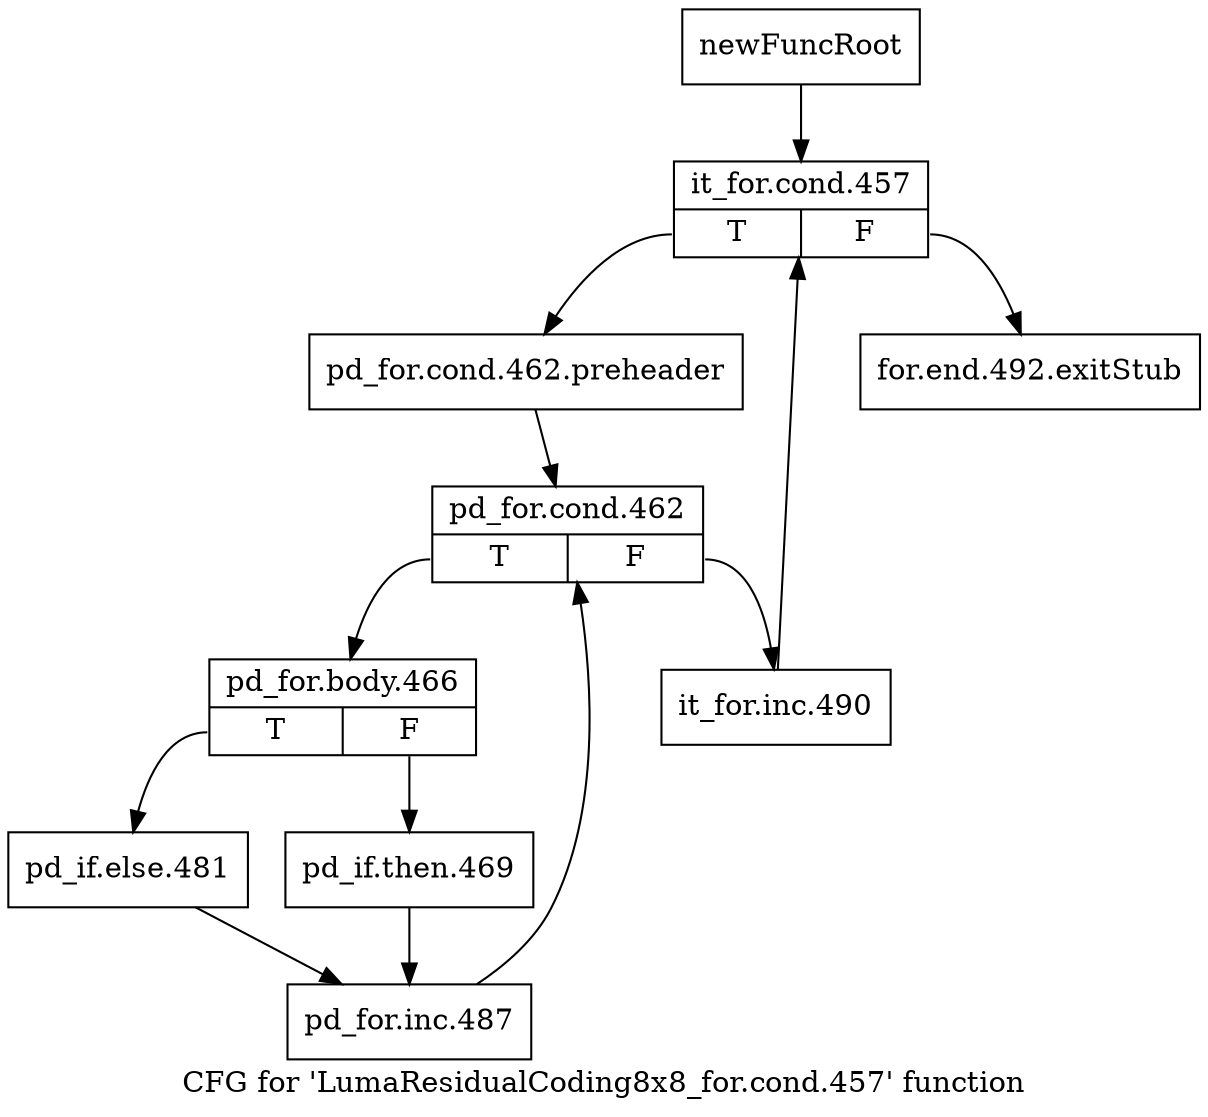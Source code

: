 digraph "CFG for 'LumaResidualCoding8x8_for.cond.457' function" {
	label="CFG for 'LumaResidualCoding8x8_for.cond.457' function";

	Node0x25b8840 [shape=record,label="{newFuncRoot}"];
	Node0x25b8840 -> Node0x25b88e0;
	Node0x25b8890 [shape=record,label="{for.end.492.exitStub}"];
	Node0x25b88e0 [shape=record,label="{it_for.cond.457|{<s0>T|<s1>F}}"];
	Node0x25b88e0:s0 -> Node0x25b8930;
	Node0x25b88e0:s1 -> Node0x25b8890;
	Node0x25b8930 [shape=record,label="{pd_for.cond.462.preheader}"];
	Node0x25b8930 -> Node0x25b8980;
	Node0x25b8980 [shape=record,label="{pd_for.cond.462|{<s0>T|<s1>F}}"];
	Node0x25b8980:s0 -> Node0x25b8a20;
	Node0x25b8980:s1 -> Node0x25b89d0;
	Node0x25b89d0 [shape=record,label="{it_for.inc.490}"];
	Node0x25b89d0 -> Node0x25b88e0;
	Node0x25b8a20 [shape=record,label="{pd_for.body.466|{<s0>T|<s1>F}}"];
	Node0x25b8a20:s0 -> Node0x25b8ac0;
	Node0x25b8a20:s1 -> Node0x25b8a70;
	Node0x25b8a70 [shape=record,label="{pd_if.then.469}"];
	Node0x25b8a70 -> Node0x25b8b10;
	Node0x25b8ac0 [shape=record,label="{pd_if.else.481}"];
	Node0x25b8ac0 -> Node0x25b8b10;
	Node0x25b8b10 [shape=record,label="{pd_for.inc.487}"];
	Node0x25b8b10 -> Node0x25b8980;
}
